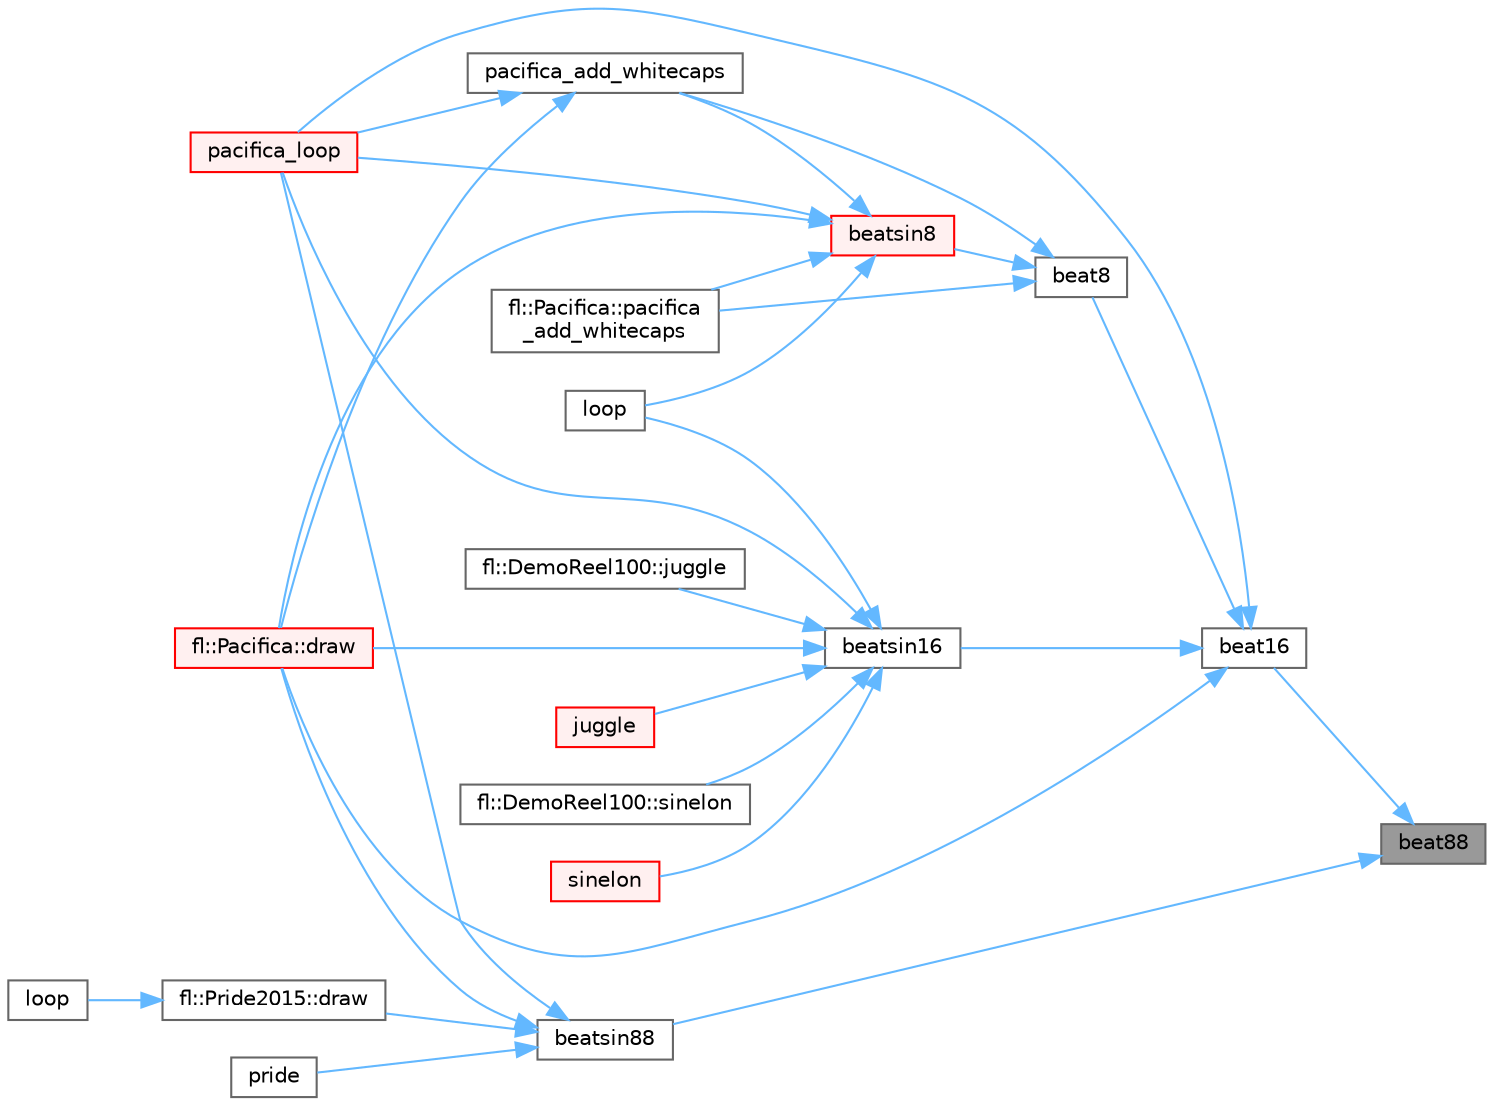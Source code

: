 digraph "beat88"
{
 // LATEX_PDF_SIZE
  bgcolor="transparent";
  edge [fontname=Helvetica,fontsize=10,labelfontname=Helvetica,labelfontsize=10];
  node [fontname=Helvetica,fontsize=10,shape=box,height=0.2,width=0.4];
  rankdir="RL";
  Node1 [id="Node000001",label="beat88",height=0.2,width=0.4,color="gray40", fillcolor="grey60", style="filled", fontcolor="black",tooltip="Generates a 16-bit \"sawtooth\" wave at a given BPM, with BPM specified in Q8.8 fixed-point format."];
  Node1 -> Node2 [id="edge1_Node000001_Node000002",dir="back",color="steelblue1",style="solid",tooltip=" "];
  Node2 [id="Node000002",label="beat16",height=0.2,width=0.4,color="grey40", fillcolor="white", style="filled",URL="$d6/d6c/group___beat_generators.html#gade6acbf6fd3c9d346148bccfcafb2fe2",tooltip="Generates a 16-bit \"sawtooth\" wave at a given BPM."];
  Node2 -> Node3 [id="edge2_Node000002_Node000003",dir="back",color="steelblue1",style="solid",tooltip=" "];
  Node3 [id="Node000003",label="beat8",height=0.2,width=0.4,color="grey40", fillcolor="white", style="filled",URL="$d6/d6c/group___beat_generators.html#ga12014943214a72eec31433d9682d4ebe",tooltip="Generates an 8-bit \"sawtooth\" wave at a given BPM."];
  Node3 -> Node4 [id="edge3_Node000003_Node000004",dir="back",color="steelblue1",style="solid",tooltip=" "];
  Node4 [id="Node000004",label="beatsin8",height=0.2,width=0.4,color="red", fillcolor="#FFF0F0", style="filled",URL="$d6/d6c/group___beat_generators.html#gaecd7cbfc2640407cabf75afcc7d9ddf4",tooltip="Generates an 8-bit sine wave at a given BPM that oscillates within a given range."];
  Node4 -> Node9 [id="edge4_Node000004_Node000009",dir="back",color="steelblue1",style="solid",tooltip=" "];
  Node9 [id="Node000009",label="fl::Pacifica::draw",height=0.2,width=0.4,color="red", fillcolor="#FFF0F0", style="filled",URL="$d2/db2/classfl_1_1_pacifica.html#a264d0c1db5db60028b6fab87af13d700",tooltip=" "];
  Node4 -> Node11 [id="edge5_Node000004_Node000011",dir="back",color="steelblue1",style="solid",tooltip=" "];
  Node11 [id="Node000011",label="loop",height=0.2,width=0.4,color="grey40", fillcolor="white", style="filled",URL="$dd/d61/_fx_water_8ino.html#afe461d27b9c48d5921c00d521181f12f",tooltip=" "];
  Node4 -> Node12 [id="edge6_Node000004_Node000012",dir="back",color="steelblue1",style="solid",tooltip=" "];
  Node12 [id="Node000012",label="fl::Pacifica::pacifica\l_add_whitecaps",height=0.2,width=0.4,color="grey40", fillcolor="white", style="filled",URL="$d2/db2/classfl_1_1_pacifica.html#abbe1bbf6675103bb2857b13cad156aa4",tooltip=" "];
  Node4 -> Node13 [id="edge7_Node000004_Node000013",dir="back",color="steelblue1",style="solid",tooltip=" "];
  Node13 [id="Node000013",label="pacifica_add_whitecaps",height=0.2,width=0.4,color="grey40", fillcolor="white", style="filled",URL="$dc/d25/_pacifica_8ino.html#a638fb6ae6610fed66077161e7e044f26",tooltip=" "];
  Node13 -> Node9 [id="edge8_Node000013_Node000009",dir="back",color="steelblue1",style="solid",tooltip=" "];
  Node13 -> Node14 [id="edge9_Node000013_Node000014",dir="back",color="steelblue1",style="solid",tooltip=" "];
  Node14 [id="Node000014",label="pacifica_loop",height=0.2,width=0.4,color="red", fillcolor="#FFF0F0", style="filled",URL="$dc/d25/_pacifica_8ino.html#a158d427a947ef0a715c7ffd916346acc",tooltip=" "];
  Node4 -> Node14 [id="edge10_Node000004_Node000014",dir="back",color="steelblue1",style="solid",tooltip=" "];
  Node3 -> Node12 [id="edge11_Node000003_Node000012",dir="back",color="steelblue1",style="solid",tooltip=" "];
  Node3 -> Node13 [id="edge12_Node000003_Node000013",dir="back",color="steelblue1",style="solid",tooltip=" "];
  Node2 -> Node16 [id="edge13_Node000002_Node000016",dir="back",color="steelblue1",style="solid",tooltip=" "];
  Node16 [id="Node000016",label="beatsin16",height=0.2,width=0.4,color="grey40", fillcolor="white", style="filled",URL="$d6/d6c/group___beat_generators.html#gaa46e5de1c4c27833359e7a97a18c839b",tooltip="Generates a 16-bit sine wave at a given BPM that oscillates within a given range."];
  Node16 -> Node9 [id="edge14_Node000016_Node000009",dir="back",color="steelblue1",style="solid",tooltip=" "];
  Node16 -> Node17 [id="edge15_Node000016_Node000017",dir="back",color="steelblue1",style="solid",tooltip=" "];
  Node17 [id="Node000017",label="fl::DemoReel100::juggle",height=0.2,width=0.4,color="grey40", fillcolor="white", style="filled",URL="$d1/d60/classfl_1_1_demo_reel100.html#ad98699eb2a5f15302d2b95e07f2f69d2",tooltip=" "];
  Node16 -> Node18 [id="edge16_Node000016_Node000018",dir="back",color="steelblue1",style="solid",tooltip=" "];
  Node18 [id="Node000018",label="juggle",height=0.2,width=0.4,color="red", fillcolor="#FFF0F0", style="filled",URL="$d5/d25/_demo_reel100_8ino.html#a4cf4b428065fac16dc28a16e2f9004e1",tooltip=" "];
  Node16 -> Node11 [id="edge17_Node000016_Node000011",dir="back",color="steelblue1",style="solid",tooltip=" "];
  Node16 -> Node14 [id="edge18_Node000016_Node000014",dir="back",color="steelblue1",style="solid",tooltip=" "];
  Node16 -> Node19 [id="edge19_Node000016_Node000019",dir="back",color="steelblue1",style="solid",tooltip=" "];
  Node19 [id="Node000019",label="fl::DemoReel100::sinelon",height=0.2,width=0.4,color="grey40", fillcolor="white", style="filled",URL="$d1/d60/classfl_1_1_demo_reel100.html#a3ff4d3fc05b6e3a158d49d65cd954e1d",tooltip=" "];
  Node16 -> Node20 [id="edge20_Node000016_Node000020",dir="back",color="steelblue1",style="solid",tooltip=" "];
  Node20 [id="Node000020",label="sinelon",height=0.2,width=0.4,color="red", fillcolor="#FFF0F0", style="filled",URL="$d5/d25/_demo_reel100_8ino.html#ae67f05643df1798b39ca5b88496dcebf",tooltip=" "];
  Node2 -> Node9 [id="edge21_Node000002_Node000009",dir="back",color="steelblue1",style="solid",tooltip=" "];
  Node2 -> Node14 [id="edge22_Node000002_Node000014",dir="back",color="steelblue1",style="solid",tooltip=" "];
  Node1 -> Node21 [id="edge23_Node000001_Node000021",dir="back",color="steelblue1",style="solid",tooltip=" "];
  Node21 [id="Node000021",label="beatsin88",height=0.2,width=0.4,color="grey40", fillcolor="white", style="filled",URL="$d6/d6c/group___beat_generators.html#gaf917825ff26c8e1174c5b674a2f3c631",tooltip="Generates a 16-bit sine wave at a given BPM that oscillates within a given range."];
  Node21 -> Node9 [id="edge24_Node000021_Node000009",dir="back",color="steelblue1",style="solid",tooltip=" "];
  Node21 -> Node22 [id="edge25_Node000021_Node000022",dir="back",color="steelblue1",style="solid",tooltip=" "];
  Node22 [id="Node000022",label="fl::Pride2015::draw",height=0.2,width=0.4,color="grey40", fillcolor="white", style="filled",URL="$df/d11/classfl_1_1_pride2015.html#a331b131b082d622bbd9208bf05308d0d",tooltip=" "];
  Node22 -> Node23 [id="edge26_Node000022_Node000023",dir="back",color="steelblue1",style="solid",tooltip=" "];
  Node23 [id="Node000023",label="loop",height=0.2,width=0.4,color="grey40", fillcolor="white", style="filled",URL="$d2/db0/_fx_pride2015_8ino.html#afe461d27b9c48d5921c00d521181f12f",tooltip=" "];
  Node21 -> Node14 [id="edge27_Node000021_Node000014",dir="back",color="steelblue1",style="solid",tooltip=" "];
  Node21 -> Node24 [id="edge28_Node000021_Node000024",dir="back",color="steelblue1",style="solid",tooltip=" "];
  Node24 [id="Node000024",label="pride",height=0.2,width=0.4,color="grey40", fillcolor="white", style="filled",URL="$d0/dce/_pride2015_8ino.html#a6e24bc1de16730062b4d4be6ad4f8e3b",tooltip=" "];
}
